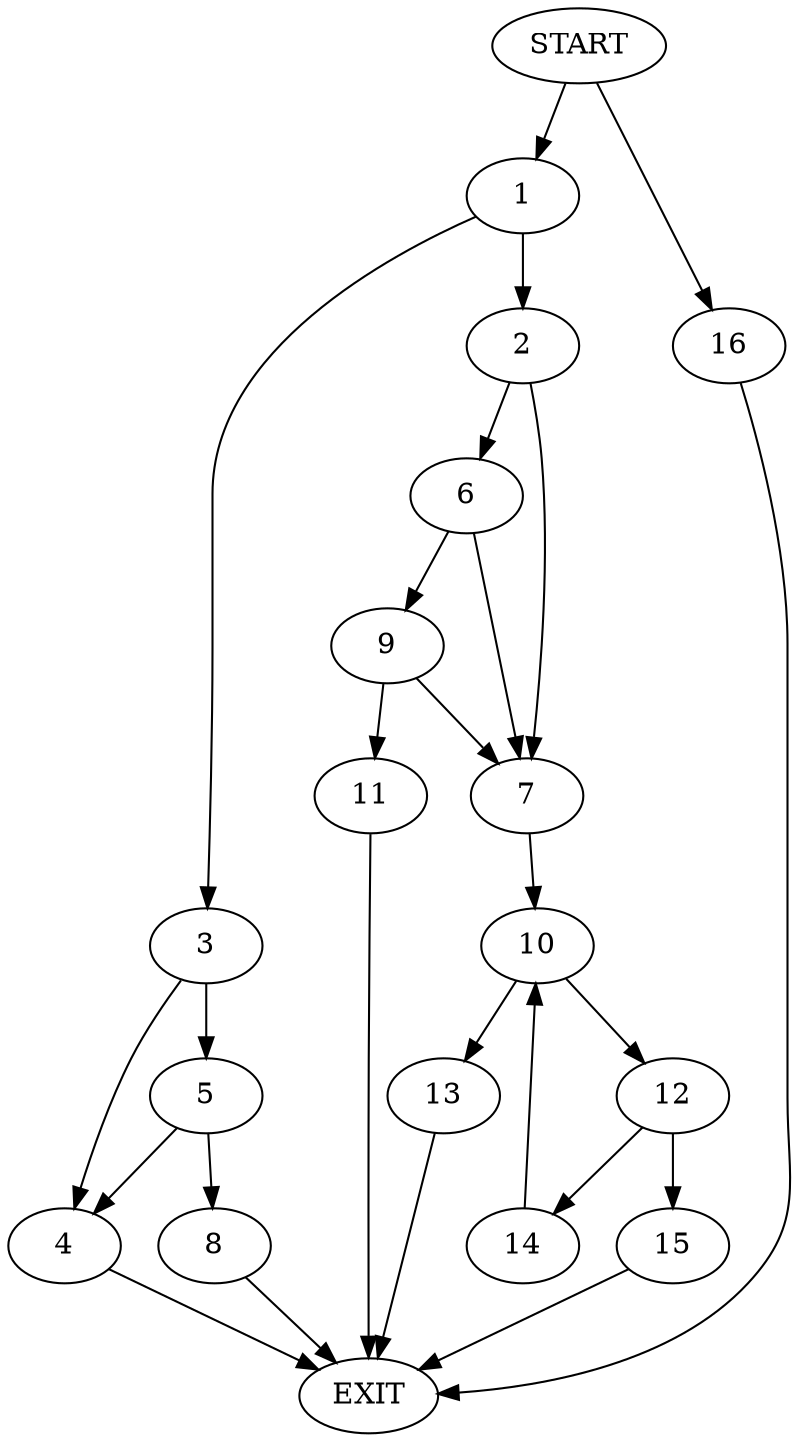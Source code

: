 digraph {
0 [label="START"]
17 [label="EXIT"]
0 -> 1
1 -> 2
1 -> 3
3 -> 4
3 -> 5
2 -> 6
2 -> 7
5 -> 4
5 -> 8
4 -> 17
8 -> 17
6 -> 7
6 -> 9
7 -> 10
9 -> 11
9 -> 7
11 -> 17
10 -> 12
10 -> 13
12 -> 14
12 -> 15
13 -> 17
15 -> 17
14 -> 10
0 -> 16
16 -> 17
}
